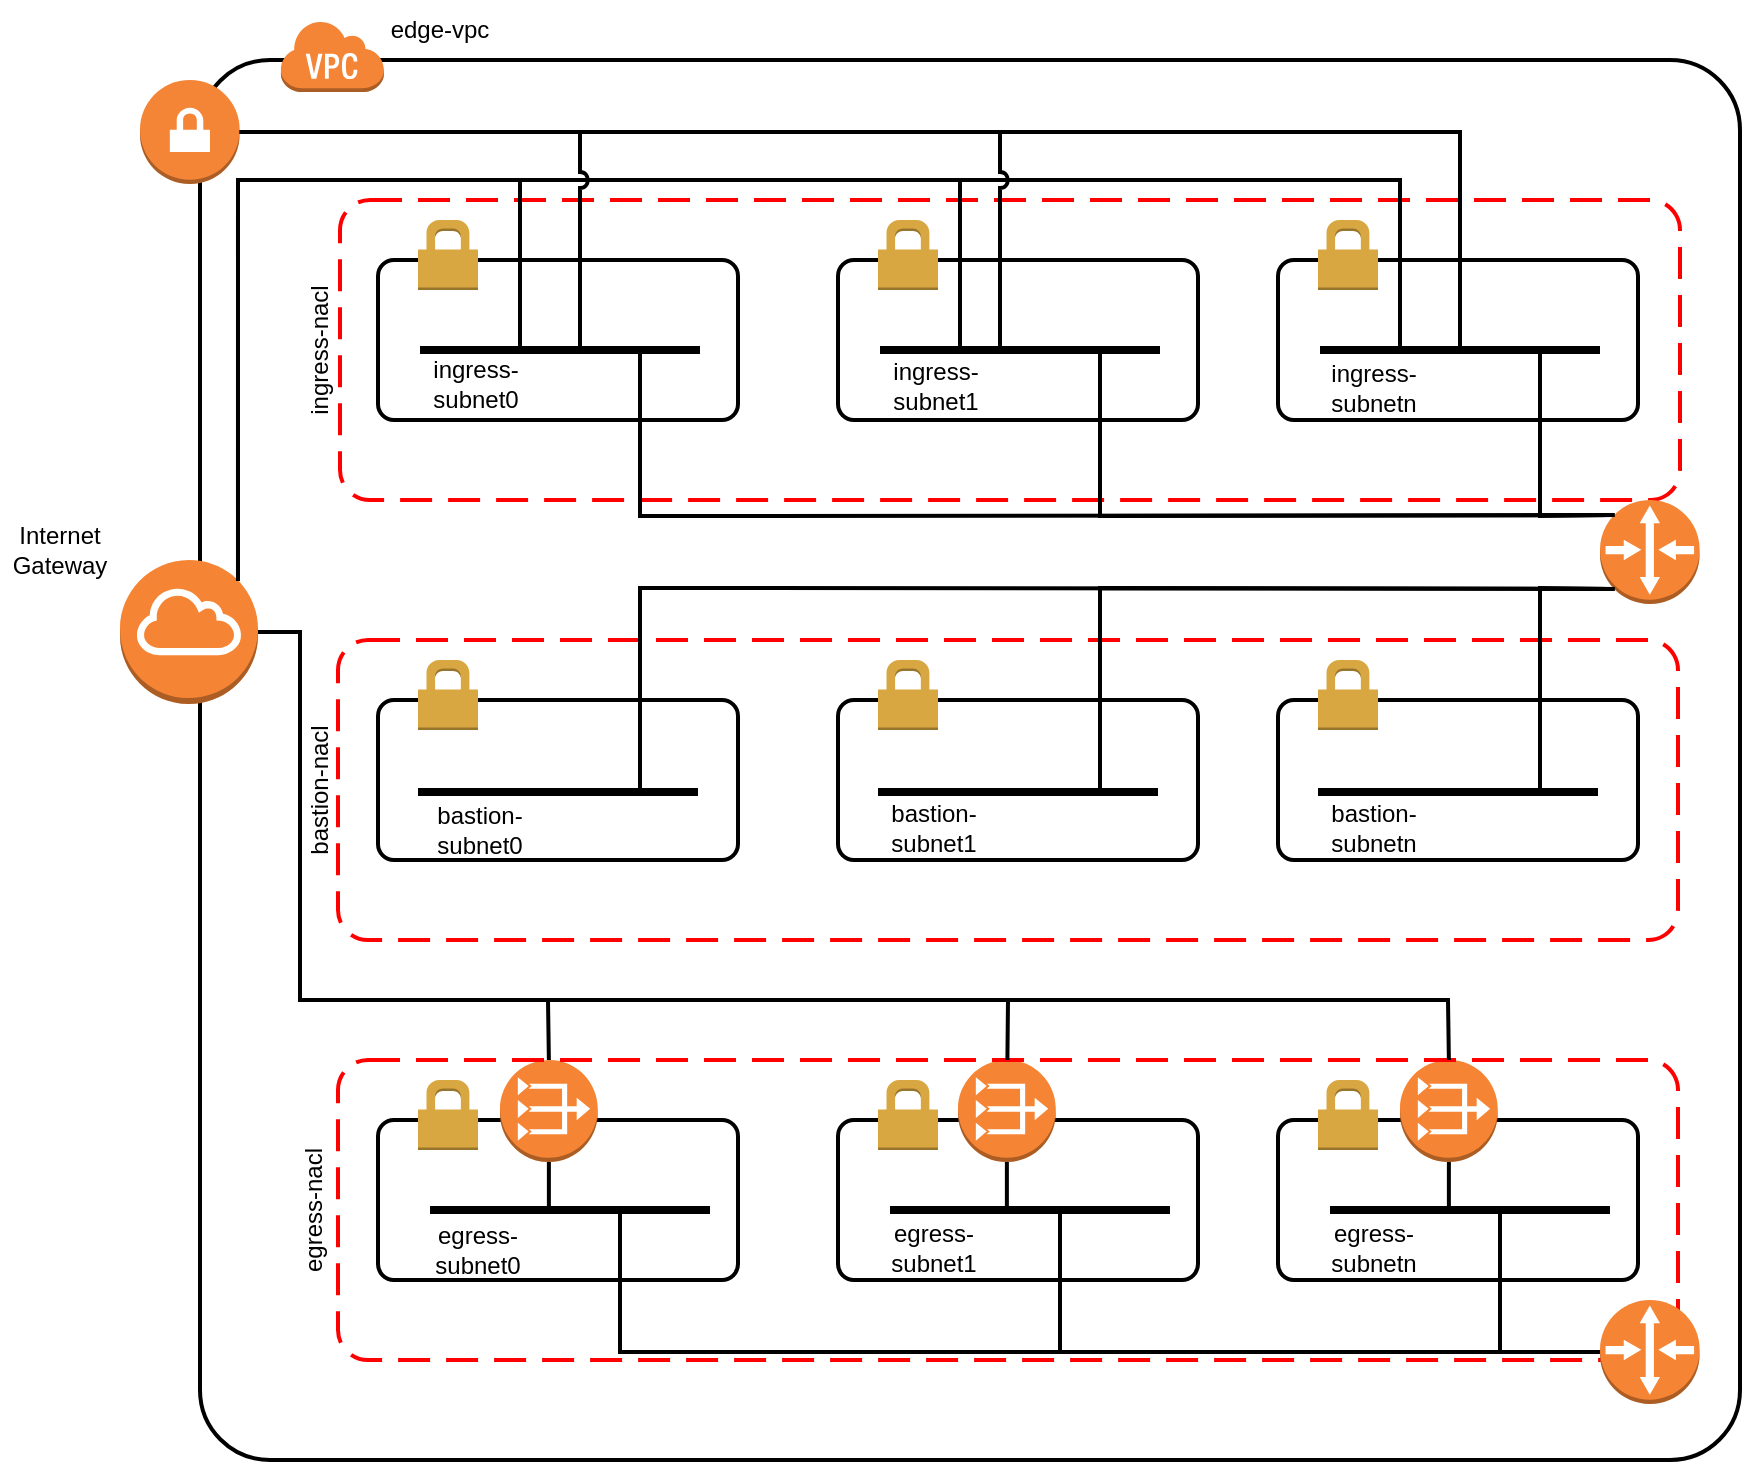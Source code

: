 <mxfile>
    <diagram id="WIGDCP3yOsYosLk1Ud_d" name="Page-1">
        <mxGraphModel dx="2520" dy="876" grid="1" gridSize="10" guides="1" tooltips="1" connect="1" arrows="1" fold="1" page="1" pageScale="1" pageWidth="827" pageHeight="1169" math="0" shadow="0">
            <root>
                <mxCell id="0"/>
                <object label="VPC" id="1">
                    <mxCell style="" parent="0"/>
                </object>
                <mxCell id="2" value="" style="rounded=1;arcSize=5;dashed=0;fillColor=none;gradientColor=none;strokeWidth=2;" parent="1" vertex="1">
                    <mxGeometry x="10" y="50" width="770" height="700" as="geometry"/>
                </mxCell>
                <mxCell id="3" value="" style="dashed=0;html=1;shape=mxgraph.aws3.virtual_private_cloud;fillColor=#F58536;gradientColor=none;dashed=0;" parent="1" vertex="1">
                    <mxGeometry x="50" y="30" width="52" height="36" as="geometry"/>
                </mxCell>
                <object label="subnets" id="4">
                    <mxCell parent="0"/>
                </object>
                <mxCell id="5" value="" style="rounded=1;arcSize=10;dashed=0;fillColor=none;gradientColor=none;strokeWidth=2;" parent="4" vertex="1">
                    <mxGeometry x="99" y="150" width="180" height="80" as="geometry"/>
                </mxCell>
                <mxCell id="6" value="" style="dashed=0;html=1;shape=mxgraph.aws3.permissions;fillColor=#D9A741;gradientColor=none;dashed=0;" parent="4" vertex="1">
                    <mxGeometry x="119" y="130" width="30" height="35" as="geometry"/>
                </mxCell>
                <mxCell id="14" value="" style="rounded=1;arcSize=10;dashed=0;fillColor=none;gradientColor=none;strokeWidth=2;" parent="4" vertex="1">
                    <mxGeometry x="329" y="150" width="180" height="80" as="geometry"/>
                </mxCell>
                <mxCell id="16" value="" style="rounded=1;arcSize=10;dashed=0;fillColor=none;gradientColor=none;strokeWidth=2;" parent="4" vertex="1">
                    <mxGeometry x="549" y="150" width="180" height="80" as="geometry"/>
                </mxCell>
                <mxCell id="13" value="" style="dashed=0;html=1;shape=mxgraph.aws3.permissions;fillColor=#D9A741;gradientColor=none;dashed=0;" parent="4" vertex="1">
                    <mxGeometry x="349" y="130" width="30" height="35" as="geometry"/>
                </mxCell>
                <mxCell id="15" value="" style="dashed=0;html=1;shape=mxgraph.aws3.permissions;fillColor=#D9A741;gradientColor=none;dashed=0;" parent="4" vertex="1">
                    <mxGeometry x="569" y="130" width="30" height="35" as="geometry"/>
                </mxCell>
                <mxCell id="17" value="" style="rounded=1;arcSize=10;dashed=0;fillColor=none;gradientColor=none;strokeWidth=2;" parent="4" vertex="1">
                    <mxGeometry x="99" y="370" width="180" height="80" as="geometry"/>
                </mxCell>
                <mxCell id="18" value="" style="dashed=0;html=1;shape=mxgraph.aws3.permissions;fillColor=#D9A741;gradientColor=none;dashed=0;" parent="4" vertex="1">
                    <mxGeometry x="119" y="350" width="30" height="35" as="geometry"/>
                </mxCell>
                <mxCell id="19" value="" style="rounded=1;arcSize=10;dashed=0;fillColor=none;gradientColor=none;strokeWidth=2;" parent="4" vertex="1">
                    <mxGeometry x="329" y="370" width="180" height="80" as="geometry"/>
                </mxCell>
                <mxCell id="20" value="" style="rounded=1;arcSize=10;dashed=0;fillColor=none;gradientColor=none;strokeWidth=2;" parent="4" vertex="1">
                    <mxGeometry x="549" y="370" width="180" height="80" as="geometry"/>
                </mxCell>
                <mxCell id="21" value="" style="dashed=0;html=1;shape=mxgraph.aws3.permissions;fillColor=#D9A741;gradientColor=none;dashed=0;" parent="4" vertex="1">
                    <mxGeometry x="349" y="350" width="30" height="35" as="geometry"/>
                </mxCell>
                <mxCell id="22" value="" style="dashed=0;html=1;shape=mxgraph.aws3.permissions;fillColor=#D9A741;gradientColor=none;dashed=0;" parent="4" vertex="1">
                    <mxGeometry x="569" y="350" width="30" height="35" as="geometry"/>
                </mxCell>
                <mxCell id="23" value="" style="rounded=1;arcSize=10;dashed=0;fillColor=none;gradientColor=none;strokeWidth=2;" parent="4" vertex="1">
                    <mxGeometry x="99" y="580" width="180" height="80" as="geometry"/>
                </mxCell>
                <mxCell id="24" value="" style="dashed=0;html=1;shape=mxgraph.aws3.permissions;fillColor=#D9A741;gradientColor=none;dashed=0;" parent="4" vertex="1">
                    <mxGeometry x="119" y="560" width="30" height="35" as="geometry"/>
                </mxCell>
                <mxCell id="25" value="" style="rounded=1;arcSize=10;dashed=0;fillColor=none;gradientColor=none;strokeWidth=2;" parent="4" vertex="1">
                    <mxGeometry x="329" y="580" width="180" height="80" as="geometry"/>
                </mxCell>
                <mxCell id="26" value="" style="rounded=1;arcSize=10;dashed=0;fillColor=none;gradientColor=none;strokeWidth=2;" parent="4" vertex="1">
                    <mxGeometry x="549" y="580" width="180" height="80" as="geometry"/>
                </mxCell>
                <mxCell id="27" value="" style="dashed=0;html=1;shape=mxgraph.aws3.permissions;fillColor=#D9A741;gradientColor=none;dashed=0;" parent="4" vertex="1">
                    <mxGeometry x="349" y="560" width="30" height="35" as="geometry"/>
                </mxCell>
                <mxCell id="28" value="" style="dashed=0;html=1;shape=mxgraph.aws3.permissions;fillColor=#D9A741;gradientColor=none;dashed=0;" parent="4" vertex="1">
                    <mxGeometry x="569" y="560" width="30" height="35" as="geometry"/>
                </mxCell>
                <mxCell id="29" value="edge-vpc" style="text;html=1;strokeColor=none;fillColor=none;align=center;verticalAlign=middle;whiteSpace=wrap;rounded=0;" parent="4" vertex="1">
                    <mxGeometry x="100" y="20" width="60" height="30" as="geometry"/>
                </mxCell>
                <mxCell id="63" value="" style="line;strokeWidth=4;html=1;perimeter=backbonePerimeter;points=[];outlineConnect=0;" vertex="1" parent="4">
                    <mxGeometry x="120" y="190" width="140" height="10" as="geometry"/>
                </mxCell>
                <mxCell id="64" value="" style="line;strokeWidth=4;html=1;perimeter=backbonePerimeter;points=[];outlineConnect=0;" vertex="1" parent="4">
                    <mxGeometry x="350" y="190" width="140" height="10" as="geometry"/>
                </mxCell>
                <mxCell id="65" value="" style="line;strokeWidth=4;html=1;perimeter=backbonePerimeter;points=[];outlineConnect=0;" vertex="1" parent="4">
                    <mxGeometry x="570" y="190" width="140" height="10" as="geometry"/>
                </mxCell>
                <mxCell id="66" value="" style="line;strokeWidth=4;html=1;perimeter=backbonePerimeter;points=[];outlineConnect=0;" vertex="1" parent="4">
                    <mxGeometry x="569" y="411" width="140" height="10" as="geometry"/>
                </mxCell>
                <mxCell id="67" value="" style="line;strokeWidth=4;html=1;perimeter=backbonePerimeter;points=[];outlineConnect=0;" vertex="1" parent="4">
                    <mxGeometry x="349" y="411" width="140" height="10" as="geometry"/>
                </mxCell>
                <mxCell id="68" value="" style="line;strokeWidth=4;html=1;perimeter=backbonePerimeter;points=[];outlineConnect=0;" vertex="1" parent="4">
                    <mxGeometry x="119" y="411" width="140" height="10" as="geometry"/>
                </mxCell>
                <mxCell id="69" value="" style="line;strokeWidth=4;html=1;perimeter=backbonePerimeter;points=[];outlineConnect=0;" vertex="1" parent="4">
                    <mxGeometry x="125" y="620" width="140" height="10" as="geometry"/>
                </mxCell>
                <mxCell id="70" value="" style="line;strokeWidth=4;html=1;perimeter=backbonePerimeter;points=[];outlineConnect=0;" vertex="1" parent="4">
                    <mxGeometry x="355" y="620" width="140" height="10" as="geometry"/>
                </mxCell>
                <mxCell id="71" value="" style="line;strokeWidth=4;html=1;perimeter=backbonePerimeter;points=[];outlineConnect=0;" vertex="1" parent="4">
                    <mxGeometry x="575" y="620" width="140" height="10" as="geometry"/>
                </mxCell>
                <mxCell id="103" value="ingress-subnet0" style="text;html=1;strokeColor=none;fillColor=none;align=center;verticalAlign=middle;whiteSpace=wrap;rounded=0;" vertex="1" parent="4">
                    <mxGeometry x="118" y="197" width="60" height="30" as="geometry"/>
                </mxCell>
                <mxCell id="104" value="ingress-subnet1" style="text;html=1;strokeColor=none;fillColor=none;align=center;verticalAlign=middle;whiteSpace=wrap;rounded=0;" vertex="1" parent="4">
                    <mxGeometry x="348" y="198" width="60" height="30" as="geometry"/>
                </mxCell>
                <mxCell id="105" value="ingress-subnetn" style="text;html=1;strokeColor=none;fillColor=none;align=center;verticalAlign=middle;whiteSpace=wrap;rounded=0;" vertex="1" parent="4">
                    <mxGeometry x="567" y="199" width="60" height="30" as="geometry"/>
                </mxCell>
                <mxCell id="106" value="bastion-subnet0" style="text;html=1;strokeColor=none;fillColor=none;align=center;verticalAlign=middle;whiteSpace=wrap;rounded=0;" vertex="1" parent="4">
                    <mxGeometry x="120" y="420" width="60" height="30" as="geometry"/>
                </mxCell>
                <mxCell id="107" value="bastion-subnet1" style="text;html=1;strokeColor=none;fillColor=none;align=center;verticalAlign=middle;whiteSpace=wrap;rounded=0;" vertex="1" parent="4">
                    <mxGeometry x="347" y="419" width="60" height="30" as="geometry"/>
                </mxCell>
                <mxCell id="108" value="bastion-subnetn" style="text;html=1;strokeColor=none;fillColor=none;align=center;verticalAlign=middle;whiteSpace=wrap;rounded=0;" vertex="1" parent="4">
                    <mxGeometry x="567" y="419" width="60" height="30" as="geometry"/>
                </mxCell>
                <mxCell id="109" value="egress-subnet0" style="text;html=1;strokeColor=none;fillColor=none;align=center;verticalAlign=middle;whiteSpace=wrap;rounded=0;" vertex="1" parent="4">
                    <mxGeometry x="119" y="630" width="60" height="30" as="geometry"/>
                </mxCell>
                <mxCell id="110" value="egress-subnet1" style="text;html=1;strokeColor=none;fillColor=none;align=center;verticalAlign=middle;whiteSpace=wrap;rounded=0;" vertex="1" parent="4">
                    <mxGeometry x="347" y="629" width="60" height="30" as="geometry"/>
                </mxCell>
                <mxCell id="111" value="egress-subnetn" style="text;html=1;strokeColor=none;fillColor=none;align=center;verticalAlign=middle;whiteSpace=wrap;rounded=0;" vertex="1" parent="4">
                    <mxGeometry x="567" y="629" width="60" height="30" as="geometry"/>
                </mxCell>
                <mxCell id="49" value="IGW" parent="0"/>
                <mxCell id="51" value="" style="outlineConnect=0;dashed=0;verticalLabelPosition=bottom;verticalAlign=top;align=center;html=1;shape=mxgraph.aws3.internet_gateway;fillColor=#F58534;gradientColor=none;" vertex="1" parent="49">
                    <mxGeometry x="-30" y="300" width="69" height="72" as="geometry"/>
                </mxCell>
                <mxCell id="53" value="Internet Gateway" style="text;html=1;strokeColor=none;fillColor=none;align=center;verticalAlign=middle;whiteSpace=wrap;rounded=0;" vertex="1" parent="49">
                    <mxGeometry x="-90" y="280" width="60" height="30" as="geometry"/>
                </mxCell>
                <object label="NAT" id="73">
                    <mxCell parent="0"/>
                </object>
                <mxCell id="74" value="" style="outlineConnect=0;dashed=0;verticalLabelPosition=bottom;verticalAlign=top;align=center;html=1;shape=mxgraph.aws3.vpc_nat_gateway;fillColor=#F58534;gradientColor=none;aspect=fixed;" vertex="1" parent="73">
                    <mxGeometry x="160" y="550" width="48.88" height="51" as="geometry"/>
                </mxCell>
                <mxCell id="75" value="" style="outlineConnect=0;dashed=0;verticalLabelPosition=bottom;verticalAlign=top;align=center;html=1;shape=mxgraph.aws3.vpc_nat_gateway;fillColor=#F58534;gradientColor=none;aspect=fixed;" vertex="1" parent="73">
                    <mxGeometry x="389" y="550" width="48.88" height="51" as="geometry"/>
                </mxCell>
                <mxCell id="76" value="" style="outlineConnect=0;dashed=0;verticalLabelPosition=bottom;verticalAlign=top;align=center;html=1;shape=mxgraph.aws3.vpc_nat_gateway;fillColor=#F58534;gradientColor=none;aspect=fixed;" vertex="1" parent="73">
                    <mxGeometry x="610" y="550" width="48.88" height="51" as="geometry"/>
                </mxCell>
                <object label="NACL" id="42">
                    <mxCell parent="0"/>
                </object>
                <mxCell id="43" value="" style="rounded=1;arcSize=10;dashed=1;strokeColor=#ff0000;fillColor=none;gradientColor=none;dashPattern=8 4;strokeWidth=2;" parent="42" vertex="1">
                    <mxGeometry x="80" y="120" width="670" height="150" as="geometry"/>
                </mxCell>
                <mxCell id="44" value="" style="rounded=1;arcSize=10;dashed=1;strokeColor=#ff0000;fillColor=none;gradientColor=none;dashPattern=8 4;strokeWidth=2;" parent="42" vertex="1">
                    <mxGeometry x="79" y="340" width="670" height="150" as="geometry"/>
                </mxCell>
                <mxCell id="45" value="" style="rounded=1;arcSize=10;dashed=1;strokeColor=#ff0000;fillColor=none;gradientColor=none;dashPattern=8 4;strokeWidth=2;" parent="42" vertex="1">
                    <mxGeometry x="79" y="550" width="670" height="150" as="geometry"/>
                </mxCell>
                <mxCell id="46" value="ingress-nacl" style="text;html=1;strokeColor=none;fillColor=none;align=center;verticalAlign=middle;whiteSpace=wrap;rounded=0;rotation=-90;" parent="42" vertex="1">
                    <mxGeometry x="20" y="180" width="100" height="30" as="geometry"/>
                </mxCell>
                <mxCell id="47" value="bastion-nacl" style="text;html=1;strokeColor=none;fillColor=none;align=center;verticalAlign=middle;whiteSpace=wrap;rounded=0;rotation=-90;" parent="42" vertex="1">
                    <mxGeometry x="30" y="400" width="80" height="30" as="geometry"/>
                </mxCell>
                <mxCell id="48" value="egress-nacl" style="text;html=1;strokeColor=none;fillColor=none;align=center;verticalAlign=middle;whiteSpace=wrap;rounded=0;rotation=-90;" parent="42" vertex="1">
                    <mxGeometry x="22" y="610" width="90" height="30" as="geometry"/>
                </mxCell>
                <object label="RTB" id="80">
                    <mxCell parent="0"/>
                </object>
                <mxCell id="81" value="" style="endArrow=none;html=1;entryX=1;entryY=0.5;entryDx=0;entryDy=0;entryPerimeter=0;exitX=0.5;exitY=0;exitDx=0;exitDy=0;exitPerimeter=0;rounded=0;jumpStyle=arc;strokeWidth=2;" edge="1" parent="80">
                    <mxGeometry width="50" height="50" relative="1" as="geometry">
                        <mxPoint x="184.44" y="550" as="sourcePoint"/>
                        <mxPoint x="39" y="336" as="targetPoint"/>
                        <Array as="points">
                            <mxPoint x="184" y="520"/>
                            <mxPoint x="60" y="520"/>
                            <mxPoint x="60" y="336"/>
                        </Array>
                    </mxGeometry>
                </mxCell>
                <mxCell id="82" value="" style="endArrow=none;html=1;entryX=1;entryY=0.5;entryDx=0;entryDy=0;entryPerimeter=0;rounded=0;jumpStyle=arc;strokeWidth=2;" edge="1" parent="80" source="75" target="51">
                    <mxGeometry width="50" height="50" relative="1" as="geometry">
                        <mxPoint x="194.44" y="560" as="sourcePoint"/>
                        <mxPoint x="49" y="346" as="targetPoint"/>
                        <Array as="points">
                            <mxPoint x="414" y="520"/>
                            <mxPoint x="60" y="520"/>
                            <mxPoint x="60" y="336"/>
                        </Array>
                    </mxGeometry>
                </mxCell>
                <mxCell id="83" value="" style="endArrow=none;html=1;entryX=1;entryY=0.5;entryDx=0;entryDy=0;entryPerimeter=0;rounded=0;jumpStyle=arc;strokeWidth=2;exitX=0.5;exitY=0;exitDx=0;exitDy=0;exitPerimeter=0;" edge="1" parent="80" source="76" target="51">
                    <mxGeometry width="50" height="50" relative="1" as="geometry">
                        <mxPoint x="424" y="560" as="sourcePoint"/>
                        <mxPoint x="49" y="346" as="targetPoint"/>
                        <Array as="points">
                            <mxPoint x="634" y="520"/>
                            <mxPoint x="60" y="520"/>
                            <mxPoint x="60" y="336"/>
                        </Array>
                    </mxGeometry>
                </mxCell>
                <mxCell id="84" value="" style="endArrow=none;html=1;rounded=0;strokeWidth=2;jumpStyle=arc;entryX=0.5;entryY=1;entryDx=0;entryDy=0;entryPerimeter=0;" edge="1" parent="80" source="69" target="74">
                    <mxGeometry width="50" height="50" relative="1" as="geometry">
                        <mxPoint x="390" y="440" as="sourcePoint"/>
                        <mxPoint x="440" y="390" as="targetPoint"/>
                    </mxGeometry>
                </mxCell>
                <mxCell id="85" value="" style="endArrow=none;html=1;rounded=0;strokeWidth=2;jumpStyle=arc;entryX=0.5;entryY=1;entryDx=0;entryDy=0;entryPerimeter=0;" edge="1" parent="80" source="70" target="75">
                    <mxGeometry width="50" height="50" relative="1" as="geometry">
                        <mxPoint x="194.44" y="633" as="sourcePoint"/>
                        <mxPoint x="194.44" y="611" as="targetPoint"/>
                    </mxGeometry>
                </mxCell>
                <mxCell id="87" value="" style="endArrow=none;html=1;rounded=0;strokeWidth=2;jumpStyle=arc;entryX=0.5;entryY=1;entryDx=0;entryDy=0;entryPerimeter=0;" edge="1" parent="80" source="71" target="76">
                    <mxGeometry width="50" height="50" relative="1" as="geometry">
                        <mxPoint x="423.44" y="633" as="sourcePoint"/>
                        <mxPoint x="423.44" y="611" as="targetPoint"/>
                    </mxGeometry>
                </mxCell>
                <mxCell id="88" value="" style="outlineConnect=0;dashed=0;verticalLabelPosition=bottom;verticalAlign=top;align=center;html=1;shape=mxgraph.aws3.router;fillColor=#F58534;gradientColor=none;aspect=fixed;" vertex="1" parent="80">
                    <mxGeometry x="710" y="270" width="49.83" height="52" as="geometry"/>
                </mxCell>
                <mxCell id="89" value="" style="outlineConnect=0;dashed=0;verticalLabelPosition=bottom;verticalAlign=top;align=center;html=1;shape=mxgraph.aws3.router;fillColor=#F58534;gradientColor=none;aspect=fixed;" vertex="1" parent="80">
                    <mxGeometry x="710" y="670" width="49.83" height="52" as="geometry"/>
                </mxCell>
                <mxCell id="90" value="" style="endArrow=none;html=1;rounded=0;strokeWidth=2;jumpStyle=arc;entryX=0;entryY=0.5;entryDx=0;entryDy=0;entryPerimeter=0;" edge="1" parent="80" source="71" target="89">
                    <mxGeometry width="50" height="50" relative="1" as="geometry">
                        <mxPoint x="220" y="850" as="sourcePoint"/>
                        <mxPoint x="270" y="800" as="targetPoint"/>
                        <Array as="points">
                            <mxPoint x="660" y="696"/>
                        </Array>
                    </mxGeometry>
                </mxCell>
                <mxCell id="91" value="" style="endArrow=none;html=1;rounded=0;strokeWidth=2;jumpStyle=arc;exitX=0;exitY=0.5;exitDx=0;exitDy=0;exitPerimeter=0;" edge="1" parent="80" source="89" target="70">
                    <mxGeometry width="50" height="50" relative="1" as="geometry">
                        <mxPoint x="440" y="820" as="sourcePoint"/>
                        <mxPoint x="490" y="770" as="targetPoint"/>
                        <Array as="points">
                            <mxPoint x="440" y="696"/>
                        </Array>
                    </mxGeometry>
                </mxCell>
                <mxCell id="92" value="" style="endArrow=none;html=1;rounded=0;strokeWidth=2;jumpStyle=arc;exitX=0;exitY=0.5;exitDx=0;exitDy=0;exitPerimeter=0;" edge="1" parent="80" source="89" target="69">
                    <mxGeometry width="50" height="50" relative="1" as="geometry">
                        <mxPoint x="140" y="780" as="sourcePoint"/>
                        <mxPoint x="190" y="730" as="targetPoint"/>
                        <Array as="points">
                            <mxPoint x="220" y="696"/>
                        </Array>
                    </mxGeometry>
                </mxCell>
                <mxCell id="93" value="" style="endArrow=none;html=1;rounded=0;strokeWidth=2;jumpStyle=arc;exitX=0.145;exitY=0.145;exitDx=0;exitDy=0;exitPerimeter=0;" edge="1" parent="80" source="88" target="63">
                    <mxGeometry width="50" height="50" relative="1" as="geometry">
                        <mxPoint x="-190" y="220" as="sourcePoint"/>
                        <mxPoint x="-140" y="170" as="targetPoint"/>
                        <Array as="points">
                            <mxPoint x="230" y="278"/>
                        </Array>
                    </mxGeometry>
                </mxCell>
                <mxCell id="94" value="" style="endArrow=none;html=1;rounded=0;strokeWidth=2;jumpStyle=arc;exitX=0.145;exitY=0.145;exitDx=0;exitDy=0;exitPerimeter=0;" edge="1" parent="80" source="88" target="64">
                    <mxGeometry width="50" height="50" relative="1" as="geometry">
                        <mxPoint x="-140" y="270" as="sourcePoint"/>
                        <mxPoint x="-90" y="220" as="targetPoint"/>
                        <Array as="points">
                            <mxPoint x="460" y="278"/>
                        </Array>
                    </mxGeometry>
                </mxCell>
                <mxCell id="95" value="" style="endArrow=none;html=1;rounded=0;strokeWidth=2;jumpStyle=arc;exitX=0.145;exitY=0.145;exitDx=0;exitDy=0;exitPerimeter=0;" edge="1" parent="80" source="88" target="65">
                    <mxGeometry width="50" height="50" relative="1" as="geometry">
                        <mxPoint x="-180" y="390" as="sourcePoint"/>
                        <mxPoint x="-130" y="340" as="targetPoint"/>
                        <Array as="points">
                            <mxPoint x="680" y="278"/>
                        </Array>
                    </mxGeometry>
                </mxCell>
                <mxCell id="96" value="" style="endArrow=none;html=1;rounded=0;strokeWidth=2;jumpStyle=arc;entryX=0.145;entryY=0.855;entryDx=0;entryDy=0;entryPerimeter=0;" edge="1" parent="80" source="66" target="88">
                    <mxGeometry width="50" height="50" relative="1" as="geometry">
                        <mxPoint x="-270" y="440" as="sourcePoint"/>
                        <mxPoint x="-220" y="390" as="targetPoint"/>
                        <Array as="points">
                            <mxPoint x="680" y="314"/>
                        </Array>
                    </mxGeometry>
                </mxCell>
                <mxCell id="98" value="" style="endArrow=none;html=1;rounded=0;strokeWidth=2;jumpStyle=arc;exitX=0.855;exitY=0.145;exitDx=0;exitDy=0;exitPerimeter=0;" edge="1" parent="80" source="51" target="63">
                    <mxGeometry width="50" height="50" relative="1" as="geometry">
                        <mxPoint x="79.83" y="121" as="sourcePoint"/>
                        <mxPoint x="-130" y="120" as="targetPoint"/>
                        <Array as="points">
                            <mxPoint x="29" y="110"/>
                            <mxPoint x="170" y="110"/>
                        </Array>
                    </mxGeometry>
                </mxCell>
                <mxCell id="99" value="" style="endArrow=none;html=1;rounded=0;strokeWidth=2;jumpStyle=arc;exitX=0.855;exitY=0.145;exitDx=0;exitDy=0;exitPerimeter=0;" edge="1" parent="80" source="51" target="64">
                    <mxGeometry width="50" height="50" relative="1" as="geometry">
                        <mxPoint x="-130" y="200" as="sourcePoint"/>
                        <mxPoint x="-80" y="150" as="targetPoint"/>
                        <Array as="points">
                            <mxPoint x="29" y="110"/>
                            <mxPoint x="390" y="110"/>
                        </Array>
                    </mxGeometry>
                </mxCell>
                <mxCell id="100" value="" style="endArrow=none;html=1;rounded=0;strokeWidth=2;jumpStyle=arc;exitX=0.855;exitY=0.145;exitDx=0;exitDy=0;exitPerimeter=0;" edge="1" parent="80" source="51" target="65">
                    <mxGeometry width="50" height="50" relative="1" as="geometry">
                        <mxPoint x="-160" y="220" as="sourcePoint"/>
                        <mxPoint x="-110" y="170" as="targetPoint"/>
                        <Array as="points">
                            <mxPoint x="29" y="110"/>
                            <mxPoint x="610" y="110"/>
                        </Array>
                    </mxGeometry>
                </mxCell>
                <mxCell id="101" value="" style="endArrow=none;html=1;rounded=0;strokeWidth=2;jumpStyle=arc;entryX=0.145;entryY=0.855;entryDx=0;entryDy=0;entryPerimeter=0;" edge="1" parent="80" source="67" target="88">
                    <mxGeometry width="50" height="50" relative="1" as="geometry">
                        <mxPoint x="-130" y="490" as="sourcePoint"/>
                        <mxPoint x="-80" y="440" as="targetPoint"/>
                        <Array as="points">
                            <mxPoint x="460" y="314"/>
                        </Array>
                    </mxGeometry>
                </mxCell>
                <mxCell id="102" value="" style="endArrow=none;html=1;rounded=0;strokeWidth=2;jumpStyle=arc;entryX=0.145;entryY=0.855;entryDx=0;entryDy=0;entryPerimeter=0;" edge="1" parent="80" source="68" target="88">
                    <mxGeometry width="50" height="50" relative="1" as="geometry">
                        <mxPoint x="-130" y="500" as="sourcePoint"/>
                        <mxPoint x="-80" y="450" as="targetPoint"/>
                        <Array as="points">
                            <mxPoint x="230" y="314"/>
                        </Array>
                    </mxGeometry>
                </mxCell>
                <object label="VPN Endpoint" id="112">
                    <mxCell parent="0"/>
                </object>
                <mxCell id="113" value="" style="outlineConnect=0;dashed=0;verticalLabelPosition=bottom;verticalAlign=top;align=center;html=1;shape=mxgraph.aws3.vpn_gateway;fillColor=#F58536;gradientColor=none;aspect=fixed;" vertex="1" parent="112">
                    <mxGeometry x="-20" y="60" width="49.83" height="52" as="geometry"/>
                </mxCell>
                <mxCell id="114" value="" style="endArrow=none;html=1;rounded=0;strokeWidth=2;jumpStyle=arc;exitX=1;exitY=0.5;exitDx=0;exitDy=0;exitPerimeter=0;" edge="1" parent="112" source="113" target="63">
                    <mxGeometry width="50" height="50" relative="1" as="geometry">
                        <mxPoint x="-80" y="170" as="sourcePoint"/>
                        <mxPoint x="-50" y="150" as="targetPoint"/>
                        <Array as="points">
                            <mxPoint x="200" y="86"/>
                        </Array>
                    </mxGeometry>
                </mxCell>
                <mxCell id="115" value="" style="endArrow=none;html=1;rounded=0;strokeWidth=2;jumpStyle=arc;exitX=1;exitY=0.5;exitDx=0;exitDy=0;exitPerimeter=0;" edge="1" parent="112" source="113" target="64">
                    <mxGeometry width="50" height="50" relative="1" as="geometry">
                        <mxPoint x="-90" y="220" as="sourcePoint"/>
                        <mxPoint x="-40" y="170" as="targetPoint"/>
                        <Array as="points">
                            <mxPoint x="410" y="86"/>
                        </Array>
                    </mxGeometry>
                </mxCell>
                <mxCell id="116" value="" style="endArrow=none;html=1;rounded=0;strokeWidth=2;jumpStyle=arc;exitX=1;exitY=0.5;exitDx=0;exitDy=0;exitPerimeter=0;" edge="1" parent="112" source="113" target="65">
                    <mxGeometry width="50" height="50" relative="1" as="geometry">
                        <mxPoint x="-90" y="220" as="sourcePoint"/>
                        <mxPoint x="-40" y="170" as="targetPoint"/>
                        <Array as="points">
                            <mxPoint x="640" y="86"/>
                        </Array>
                    </mxGeometry>
                </mxCell>
            </root>
        </mxGraphModel>
    </diagram>
</mxfile>